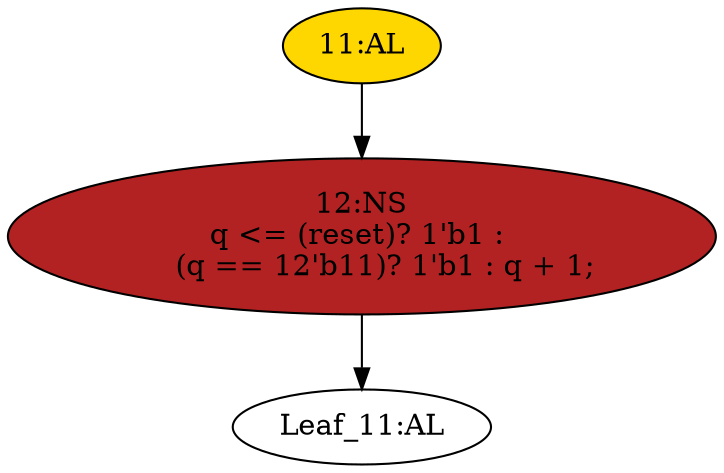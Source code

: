 strict digraph "" {
	node [label="\N"];
	"12:NS"	[ast="<pyverilog.vparser.ast.NonblockingSubstitution object at 0x7fb6f10af590>",
		fillcolor=firebrick,
		label="12:NS
q <= (reset)? 1'b1 : 
     (q == 12'b11)? 1'b1 : q + 1;",
		statements="[<pyverilog.vparser.ast.NonblockingSubstitution object at 0x7fb6f10af590>]",
		style=filled,
		typ=NonblockingSubstitution];
	"Leaf_11:AL"	[def_var="['q']",
		label="Leaf_11:AL"];
	"12:NS" -> "Leaf_11:AL"	[cond="[]",
		lineno=None];
	"11:AL"	[ast="<pyverilog.vparser.ast.Always object at 0x7fb6f10afa90>",
		clk_sens=True,
		fillcolor=gold,
		label="11:AL",
		sens="['clk']",
		statements="[]",
		style=filled,
		typ=Always,
		use_var="['reset', 'q']"];
	"11:AL" -> "12:NS"	[cond="[]",
		lineno=None];
}
